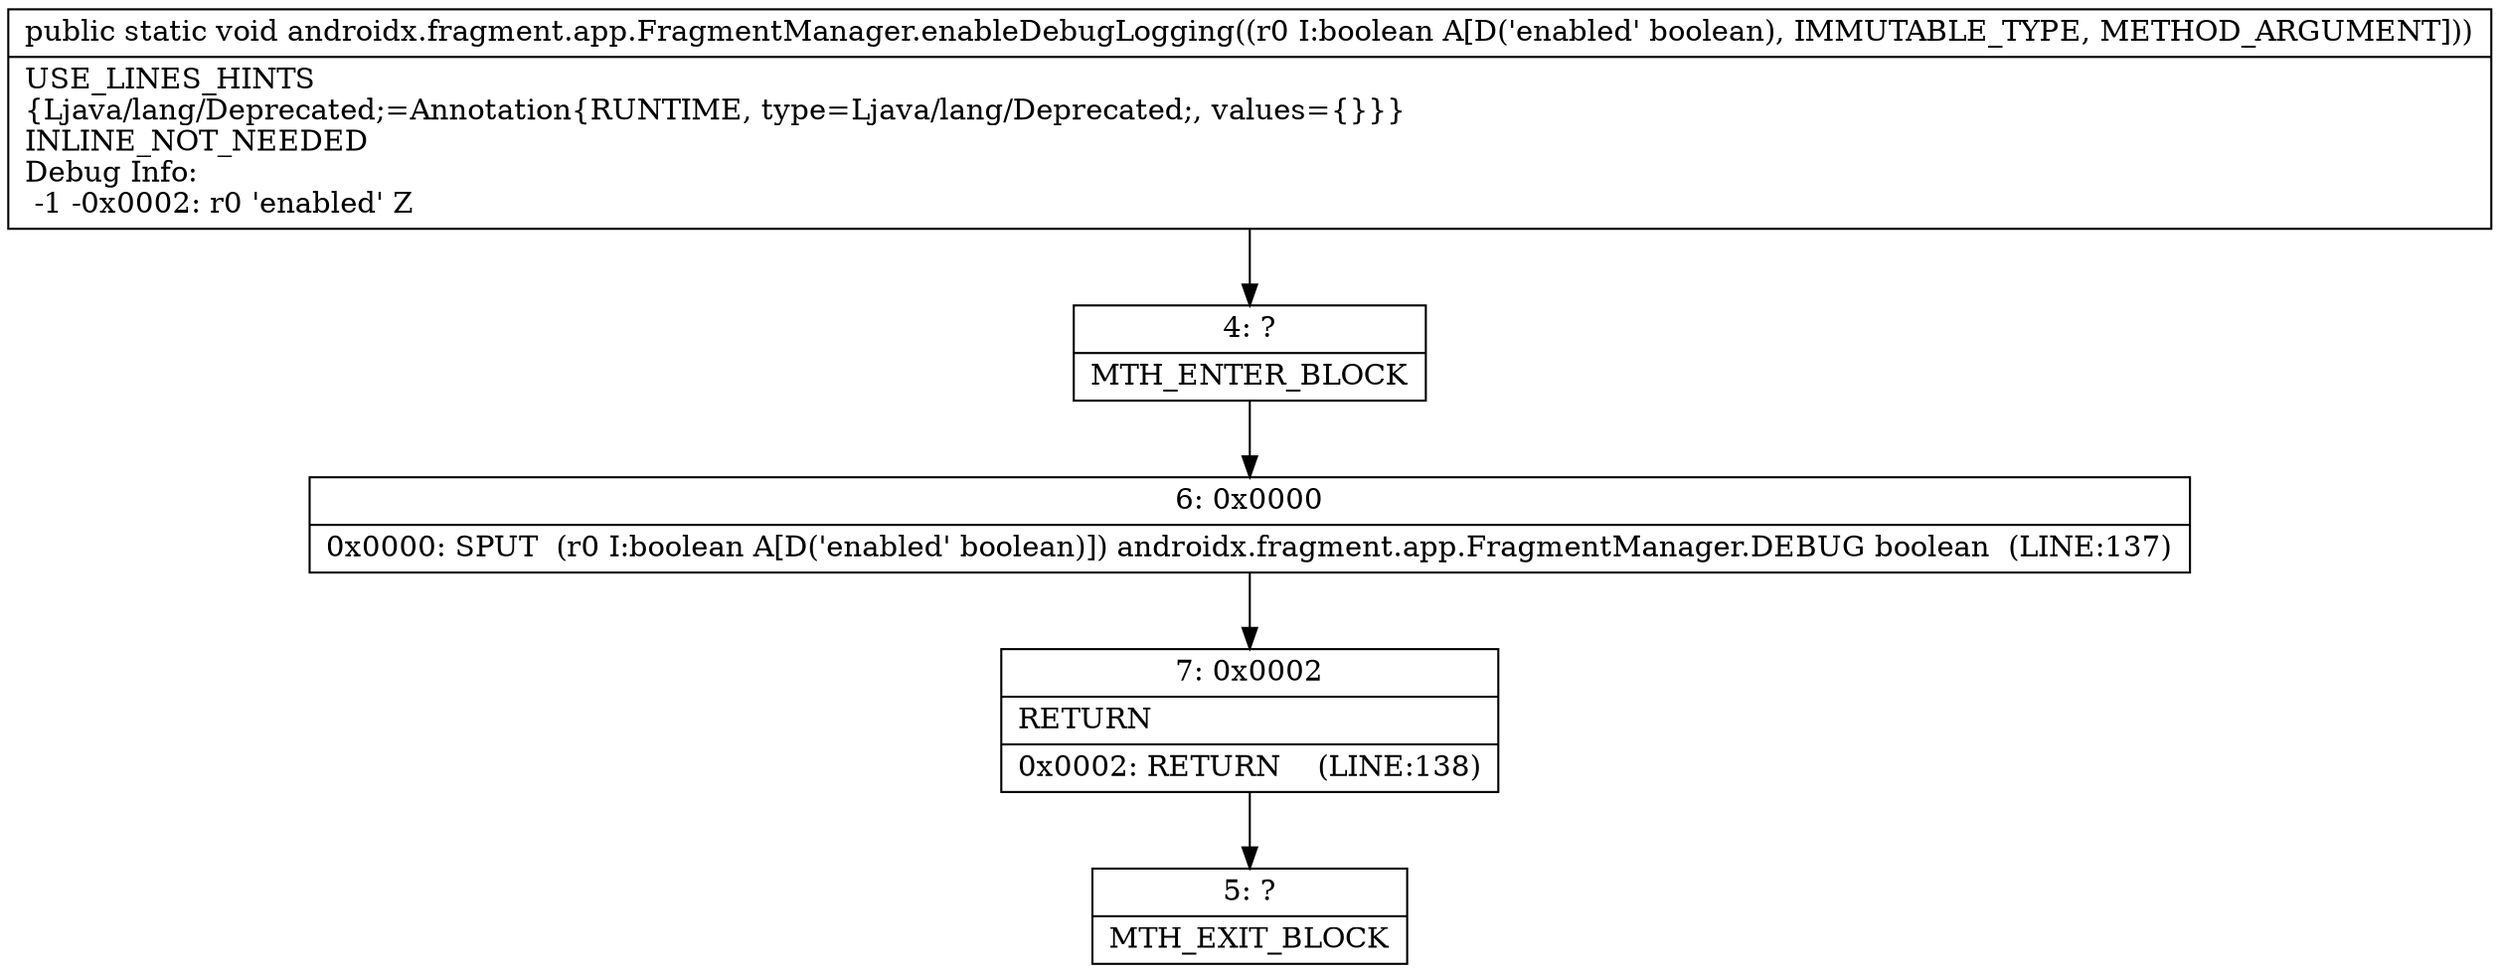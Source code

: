 digraph "CFG forandroidx.fragment.app.FragmentManager.enableDebugLogging(Z)V" {
Node_4 [shape=record,label="{4\:\ ?|MTH_ENTER_BLOCK\l}"];
Node_6 [shape=record,label="{6\:\ 0x0000|0x0000: SPUT  (r0 I:boolean A[D('enabled' boolean)]) androidx.fragment.app.FragmentManager.DEBUG boolean  (LINE:137)\l}"];
Node_7 [shape=record,label="{7\:\ 0x0002|RETURN\l|0x0002: RETURN    (LINE:138)\l}"];
Node_5 [shape=record,label="{5\:\ ?|MTH_EXIT_BLOCK\l}"];
MethodNode[shape=record,label="{public static void androidx.fragment.app.FragmentManager.enableDebugLogging((r0 I:boolean A[D('enabled' boolean), IMMUTABLE_TYPE, METHOD_ARGUMENT]))  | USE_LINES_HINTS\l\{Ljava\/lang\/Deprecated;=Annotation\{RUNTIME, type=Ljava\/lang\/Deprecated;, values=\{\}\}\}\lINLINE_NOT_NEEDED\lDebug Info:\l  \-1 \-0x0002: r0 'enabled' Z\l}"];
MethodNode -> Node_4;Node_4 -> Node_6;
Node_6 -> Node_7;
Node_7 -> Node_5;
}

